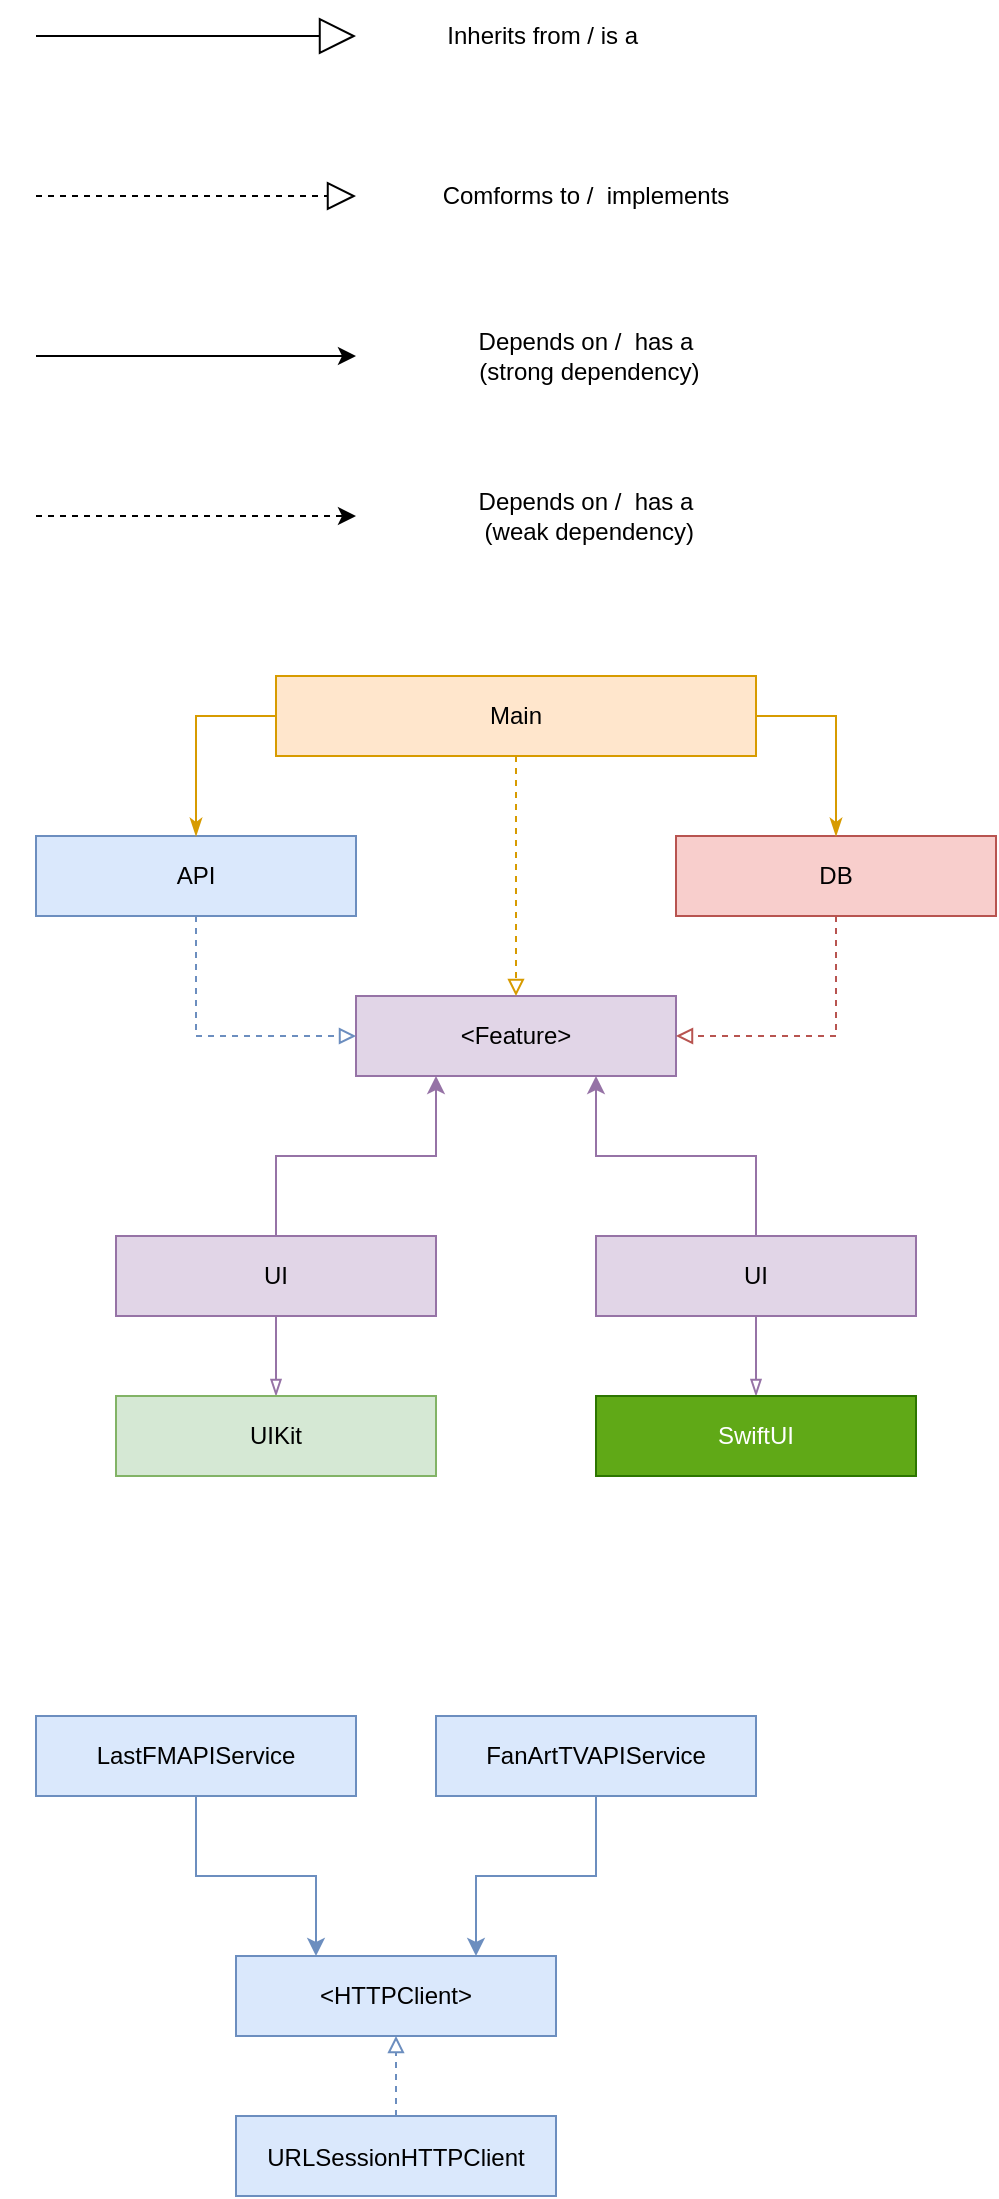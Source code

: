 <mxfile version="15.1.2" type="github">
  <diagram id="xwMgkTR6U9FmmENh-r6T" name="Page-1">
    <mxGraphModel dx="888" dy="450" grid="1" gridSize="10" guides="1" tooltips="1" connect="1" arrows="1" fold="1" page="1" pageScale="1" pageWidth="1920" pageHeight="1200" math="0" shadow="0">
      <root>
        <mxCell id="0" />
        <mxCell id="1" parent="0" />
        <mxCell id="BgggwyupYvGtFukxCYWH-1" value="" style="endArrow=block;endSize=16;endFill=0;html=1;" parent="1" edge="1">
          <mxGeometry width="160" relative="1" as="geometry">
            <mxPoint x="80" y="80" as="sourcePoint" />
            <mxPoint x="240" y="80" as="targetPoint" />
          </mxGeometry>
        </mxCell>
        <mxCell id="BgggwyupYvGtFukxCYWH-2" value="Inherits from / is a&amp;nbsp;" style="text;html=1;strokeColor=none;fillColor=none;align=center;verticalAlign=middle;whiteSpace=wrap;rounded=0;" parent="1" vertex="1">
          <mxGeometry x="280" y="70" width="110" height="20" as="geometry" />
        </mxCell>
        <mxCell id="BgggwyupYvGtFukxCYWH-3" value="" style="endArrow=block;dashed=1;endFill=0;endSize=12;html=1;" parent="1" edge="1">
          <mxGeometry width="160" relative="1" as="geometry">
            <mxPoint x="80" y="160" as="sourcePoint" />
            <mxPoint x="240" y="160" as="targetPoint" />
          </mxGeometry>
        </mxCell>
        <mxCell id="BgggwyupYvGtFukxCYWH-4" value="Comforms to&amp;nbsp;/ &amp;nbsp;implements" style="text;html=1;strokeColor=none;fillColor=none;align=center;verticalAlign=middle;whiteSpace=wrap;rounded=0;" parent="1" vertex="1">
          <mxGeometry x="280" y="150" width="150" height="20" as="geometry" />
        </mxCell>
        <mxCell id="BgggwyupYvGtFukxCYWH-5" value="" style="endArrow=classic;html=1;" parent="1" edge="1">
          <mxGeometry width="50" height="50" relative="1" as="geometry">
            <mxPoint x="80" y="240" as="sourcePoint" />
            <mxPoint x="240" y="240" as="targetPoint" />
          </mxGeometry>
        </mxCell>
        <mxCell id="BgggwyupYvGtFukxCYWH-6" value="Depends on / &amp;nbsp;has a&lt;br&gt;&amp;nbsp;(strong dependency)" style="text;html=1;strokeColor=none;fillColor=none;align=center;verticalAlign=middle;whiteSpace=wrap;rounded=0;" parent="1" vertex="1">
          <mxGeometry x="280" y="230" width="150" height="20" as="geometry" />
        </mxCell>
        <mxCell id="BgggwyupYvGtFukxCYWH-7" value="" style="endArrow=classic;html=1;dashed=1;" parent="1" edge="1">
          <mxGeometry width="50" height="50" relative="1" as="geometry">
            <mxPoint x="80.0" y="320" as="sourcePoint" />
            <mxPoint x="240.0" y="320" as="targetPoint" />
          </mxGeometry>
        </mxCell>
        <mxCell id="BgggwyupYvGtFukxCYWH-8" value="Depends on / &amp;nbsp;has a&lt;br&gt;&amp;nbsp;(weak dependency)" style="text;html=1;strokeColor=none;fillColor=none;align=center;verticalAlign=middle;whiteSpace=wrap;rounded=0;" parent="1" vertex="1">
          <mxGeometry x="280" y="310" width="150" height="20" as="geometry" />
        </mxCell>
        <mxCell id="BgggwyupYvGtFukxCYWH-11" value="" style="edgeStyle=orthogonalEdgeStyle;rounded=0;orthogonalLoop=1;jettySize=auto;html=1;endArrow=blockThin;endFill=0;entryX=0.5;entryY=0;entryDx=0;entryDy=0;fillColor=#e1d5e7;strokeColor=#9673a6;" parent="1" source="BgggwyupYvGtFukxCYWH-9" target="BgggwyupYvGtFukxCYWH-10" edge="1">
          <mxGeometry relative="1" as="geometry">
            <mxPoint x="230" y="700" as="targetPoint" />
          </mxGeometry>
        </mxCell>
        <mxCell id="BgggwyupYvGtFukxCYWH-13" value="" style="edgeStyle=orthogonalEdgeStyle;rounded=0;orthogonalLoop=1;jettySize=auto;html=1;endArrow=classic;endFill=1;fillColor=#e1d5e7;strokeColor=#9673a6;entryX=0.25;entryY=1;entryDx=0;entryDy=0;" parent="1" source="BgggwyupYvGtFukxCYWH-9" target="BgggwyupYvGtFukxCYWH-12" edge="1">
          <mxGeometry relative="1" as="geometry" />
        </mxCell>
        <mxCell id="BgggwyupYvGtFukxCYWH-9" value="UI" style="rounded=0;whiteSpace=wrap;html=1;fillColor=#e1d5e7;strokeColor=#9673a6;" parent="1" vertex="1">
          <mxGeometry x="120" y="680" width="160" height="40" as="geometry" />
        </mxCell>
        <mxCell id="BgggwyupYvGtFukxCYWH-10" value="UIKit" style="rounded=0;whiteSpace=wrap;html=1;fillColor=#d5e8d4;strokeColor=#82b366;" parent="1" vertex="1">
          <mxGeometry x="120" y="760" width="160" height="40" as="geometry" />
        </mxCell>
        <mxCell id="BgggwyupYvGtFukxCYWH-12" value="&amp;lt;Feature&amp;gt;" style="rounded=0;whiteSpace=wrap;html=1;fillColor=#e1d5e7;strokeColor=#9673a6;" parent="1" vertex="1">
          <mxGeometry x="240" y="560" width="160" height="40" as="geometry" />
        </mxCell>
        <mxCell id="BgggwyupYvGtFukxCYWH-15" value="" style="edgeStyle=orthogonalEdgeStyle;rounded=0;orthogonalLoop=1;jettySize=auto;html=1;endArrow=block;endFill=0;dashed=1;fillColor=#dae8fc;strokeColor=#6c8ebf;entryX=0;entryY=0.5;entryDx=0;entryDy=0;" parent="1" source="BgggwyupYvGtFukxCYWH-14" target="BgggwyupYvGtFukxCYWH-12" edge="1">
          <mxGeometry relative="1" as="geometry" />
        </mxCell>
        <mxCell id="BgggwyupYvGtFukxCYWH-14" value="API" style="rounded=0;whiteSpace=wrap;html=1;fillColor=#dae8fc;strokeColor=#6c8ebf;" parent="1" vertex="1">
          <mxGeometry x="80" y="480" width="160" height="40" as="geometry" />
        </mxCell>
        <mxCell id="BgggwyupYvGtFukxCYWH-16" value="DB" style="rounded=0;whiteSpace=wrap;html=1;fillColor=#f8cecc;strokeColor=#b85450;" parent="1" vertex="1">
          <mxGeometry x="400" y="480" width="160" height="40" as="geometry" />
        </mxCell>
        <mxCell id="BgggwyupYvGtFukxCYWH-17" value="" style="edgeStyle=orthogonalEdgeStyle;rounded=0;orthogonalLoop=1;jettySize=auto;html=1;endArrow=block;endFill=0;dashed=1;fillColor=#f8cecc;strokeColor=#b85450;exitX=0.5;exitY=1;exitDx=0;exitDy=0;entryX=1;entryY=0.5;entryDx=0;entryDy=0;" parent="1" source="BgggwyupYvGtFukxCYWH-16" target="BgggwyupYvGtFukxCYWH-12" edge="1">
          <mxGeometry relative="1" as="geometry">
            <mxPoint x="330.0" y="530" as="sourcePoint" />
            <mxPoint x="440" y="600" as="targetPoint" />
            <Array as="points">
              <mxPoint x="480" y="580" />
            </Array>
          </mxGeometry>
        </mxCell>
        <mxCell id="BgggwyupYvGtFukxCYWH-19" style="edgeStyle=orthogonalEdgeStyle;rounded=0;orthogonalLoop=1;jettySize=auto;html=1;entryX=0.5;entryY=0;entryDx=0;entryDy=0;dashed=1;endArrow=block;endFill=0;fillColor=#ffe6cc;strokeColor=#d79b00;" parent="1" source="BgggwyupYvGtFukxCYWH-18" target="BgggwyupYvGtFukxCYWH-12" edge="1">
          <mxGeometry relative="1" as="geometry" />
        </mxCell>
        <mxCell id="BgggwyupYvGtFukxCYWH-20" style="edgeStyle=orthogonalEdgeStyle;rounded=0;orthogonalLoop=1;jettySize=auto;html=1;entryX=0.5;entryY=0;entryDx=0;entryDy=0;endArrow=classicThin;endFill=1;exitX=0;exitY=0.5;exitDx=0;exitDy=0;fillColor=#ffe6cc;strokeColor=#d79b00;" parent="1" source="BgggwyupYvGtFukxCYWH-18" target="BgggwyupYvGtFukxCYWH-14" edge="1">
          <mxGeometry relative="1" as="geometry" />
        </mxCell>
        <mxCell id="BgggwyupYvGtFukxCYWH-18" value="Main" style="rounded=0;whiteSpace=wrap;html=1;fillColor=#ffe6cc;strokeColor=#d79b00;" parent="1" vertex="1">
          <mxGeometry x="200" y="400" width="240" height="40" as="geometry" />
        </mxCell>
        <mxCell id="BgggwyupYvGtFukxCYWH-21" style="edgeStyle=orthogonalEdgeStyle;rounded=0;orthogonalLoop=1;jettySize=auto;html=1;entryX=0.5;entryY=0;entryDx=0;entryDy=0;endArrow=classicThin;endFill=1;exitX=1;exitY=0.5;exitDx=0;exitDy=0;fillColor=#ffe6cc;strokeColor=#d79b00;" parent="1" source="BgggwyupYvGtFukxCYWH-18" target="BgggwyupYvGtFukxCYWH-16" edge="1">
          <mxGeometry relative="1" as="geometry">
            <mxPoint x="210.0" y="430" as="sourcePoint" />
            <mxPoint x="170.0" y="490.0" as="targetPoint" />
          </mxGeometry>
        </mxCell>
        <mxCell id="458oR6S9tzOIOKiEdqWv-1" value="LastFMAPIService" style="rounded=0;whiteSpace=wrap;html=1;fillColor=#dae8fc;strokeColor=#6c8ebf;" vertex="1" parent="1">
          <mxGeometry x="80" y="920" width="160" height="40" as="geometry" />
        </mxCell>
        <mxCell id="458oR6S9tzOIOKiEdqWv-2" value="FanArtTVAPIService" style="rounded=0;whiteSpace=wrap;html=1;fillColor=#dae8fc;strokeColor=#6c8ebf;" vertex="1" parent="1">
          <mxGeometry x="280" y="920" width="160" height="40" as="geometry" />
        </mxCell>
        <mxCell id="458oR6S9tzOIOKiEdqWv-3" value="&amp;lt;HTTPClient&amp;gt;" style="rounded=0;whiteSpace=wrap;html=1;fillColor=#dae8fc;strokeColor=#6c8ebf;" vertex="1" parent="1">
          <mxGeometry x="180" y="1040" width="160" height="40" as="geometry" />
        </mxCell>
        <mxCell id="458oR6S9tzOIOKiEdqWv-8" value="" style="edgeStyle=orthogonalEdgeStyle;rounded=0;orthogonalLoop=1;jettySize=auto;html=1;endArrow=block;endFill=0;dashed=1;fillColor=#dae8fc;strokeColor=#6c8ebf;" edge="1" parent="1" source="458oR6S9tzOIOKiEdqWv-7" target="458oR6S9tzOIOKiEdqWv-3">
          <mxGeometry relative="1" as="geometry" />
        </mxCell>
        <mxCell id="458oR6S9tzOIOKiEdqWv-7" value="&lt;p style=&quot;margin: 0px ; font-stretch: normal ; line-height: normal&quot;&gt;&lt;font style=&quot;font-size: 12px&quot;&gt;URLSessionHTTPClient&lt;/font&gt;&lt;/p&gt;" style="rounded=0;whiteSpace=wrap;html=1;fillColor=#dae8fc;strokeColor=#6c8ebf;" vertex="1" parent="1">
          <mxGeometry x="180" y="1120" width="160" height="40" as="geometry" />
        </mxCell>
        <mxCell id="458oR6S9tzOIOKiEdqWv-9" value="" style="edgeStyle=orthogonalEdgeStyle;rounded=0;orthogonalLoop=1;jettySize=auto;html=1;endArrow=blockThin;endFill=0;entryX=0.5;entryY=0;entryDx=0;entryDy=0;fillColor=#e1d5e7;strokeColor=#9673a6;" edge="1" parent="1" source="458oR6S9tzOIOKiEdqWv-10" target="458oR6S9tzOIOKiEdqWv-11">
          <mxGeometry relative="1" as="geometry">
            <mxPoint x="470" y="700" as="targetPoint" />
          </mxGeometry>
        </mxCell>
        <mxCell id="458oR6S9tzOIOKiEdqWv-10" value="UI" style="rounded=0;whiteSpace=wrap;html=1;fillColor=#e1d5e7;strokeColor=#9673a6;" vertex="1" parent="1">
          <mxGeometry x="360" y="680" width="160" height="40" as="geometry" />
        </mxCell>
        <mxCell id="458oR6S9tzOIOKiEdqWv-11" value="SwiftUI" style="rounded=0;whiteSpace=wrap;html=1;fillColor=#60a917;strokeColor=#2D7600;fontColor=#ffffff;" vertex="1" parent="1">
          <mxGeometry x="360" y="760" width="160" height="40" as="geometry" />
        </mxCell>
        <mxCell id="458oR6S9tzOIOKiEdqWv-14" value="" style="edgeStyle=orthogonalEdgeStyle;rounded=0;orthogonalLoop=1;jettySize=auto;html=1;endArrow=classic;endFill=1;fillColor=#e1d5e7;strokeColor=#9673a6;entryX=0.75;entryY=1;entryDx=0;entryDy=0;exitX=0.5;exitY=0;exitDx=0;exitDy=0;" edge="1" parent="1" source="458oR6S9tzOIOKiEdqWv-10" target="BgggwyupYvGtFukxCYWH-12">
          <mxGeometry relative="1" as="geometry">
            <mxPoint x="400" y="620" as="sourcePoint" />
            <mxPoint x="480" y="580" as="targetPoint" />
          </mxGeometry>
        </mxCell>
        <mxCell id="458oR6S9tzOIOKiEdqWv-16" value="" style="edgeStyle=orthogonalEdgeStyle;rounded=0;orthogonalLoop=1;jettySize=auto;html=1;endArrow=classic;endFill=1;fillColor=#dae8fc;strokeColor=#6c8ebf;entryX=0.25;entryY=0;entryDx=0;entryDy=0;exitX=0.5;exitY=1;exitDx=0;exitDy=0;" edge="1" parent="1" source="458oR6S9tzOIOKiEdqWv-1" target="458oR6S9tzOIOKiEdqWv-3">
          <mxGeometry relative="1" as="geometry">
            <mxPoint x="160" y="1010" as="sourcePoint" />
            <mxPoint x="240" y="930" as="targetPoint" />
          </mxGeometry>
        </mxCell>
        <mxCell id="458oR6S9tzOIOKiEdqWv-18" value="" style="edgeStyle=orthogonalEdgeStyle;rounded=0;orthogonalLoop=1;jettySize=auto;html=1;endArrow=classic;endFill=1;fillColor=#dae8fc;strokeColor=#6c8ebf;entryX=0.75;entryY=0;entryDx=0;entryDy=0;exitX=0.5;exitY=1;exitDx=0;exitDy=0;" edge="1" parent="1" source="458oR6S9tzOIOKiEdqWv-2" target="458oR6S9tzOIOKiEdqWv-3">
          <mxGeometry relative="1" as="geometry">
            <mxPoint x="330" y="1000" as="sourcePoint" />
            <mxPoint x="410" y="920" as="targetPoint" />
          </mxGeometry>
        </mxCell>
      </root>
    </mxGraphModel>
  </diagram>
</mxfile>
